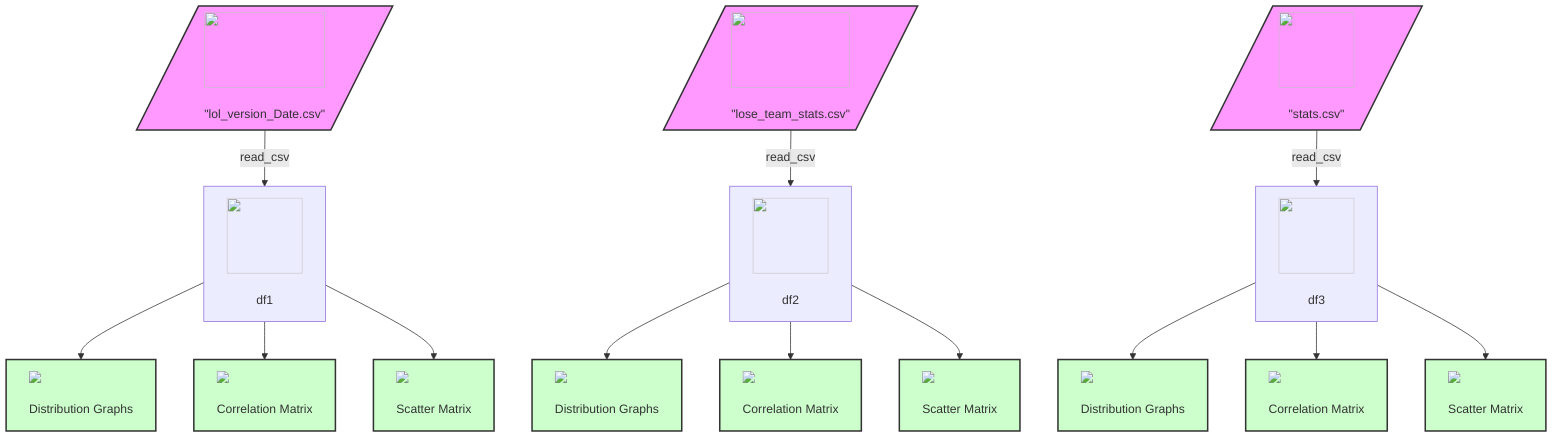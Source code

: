 flowchart TD
    %% Node Definitions
    A0[/<img src='path/to/icon.svg' width=100 height=100/> <br/> "lol_version_Date.csv"/]:::dataSource -- read_csv --> D1[<img src='icons/table.svg' width=100 height=100/> <br/> df1]
    B0[/<img src='path/to/icon.svg' width=100 height=100/> <br/> "lose_team_stats.csv"/]:::dataSource -- read_csv --> D2[<img src='icons/table.svg' width=100 height=100/> <br/> df2]
    C0[/<img src='path/to/icon.svg' width=100 height=100/> <br/> "stats.csv"/]:::dataSource -- read_csv --> D3[<img src='icons/table.svg' width=100 height=100/> <br/> df3]
    
    %% Data Variable Nodes
    D1 --> E1[<img src='path/to/plot.svg'/> <br/> Distribution Graphs]:::plot
    D1 --> E2[<img src='path/to/plot.svg'/> <br/> Correlation Matrix]:::plot
    D1 --> E3[<img src='path/to/plot.svg'/> <br/> Scatter Matrix]:::plot
    
    D2 --> F1[<img src='path/to/plot.svg'/> <br/> Distribution Graphs]:::plot
    D2 --> F2[<img src='path/to/plot.svg'/> <br/> Correlation Matrix]:::plot
    D2 --> F3[<img src='path/to/plot.svg'/> <br/> Scatter Matrix]:::plot
    
    D3 --> G1[<img src='path/to/plot.svg'/> <br/> Distribution Graphs]:::plot
    D3 --> G2[<img src='path/to/plot.svg'/> <br/> Correlation Matrix]:::plot
    D3 --> G3[<img src='path/to/plot.svg'/> <br/> Scatter Matrix]:::plot
    
    %% Edge Annotations
    classDef dataSource fill:#f9f,stroke:#333,stroke-width:2px;
    classDef dataVar fill:#ccf,stroke:#333,stroke-width:2px;
    classDef plot fill:#cfc,stroke:#333,stroke-width:2px;